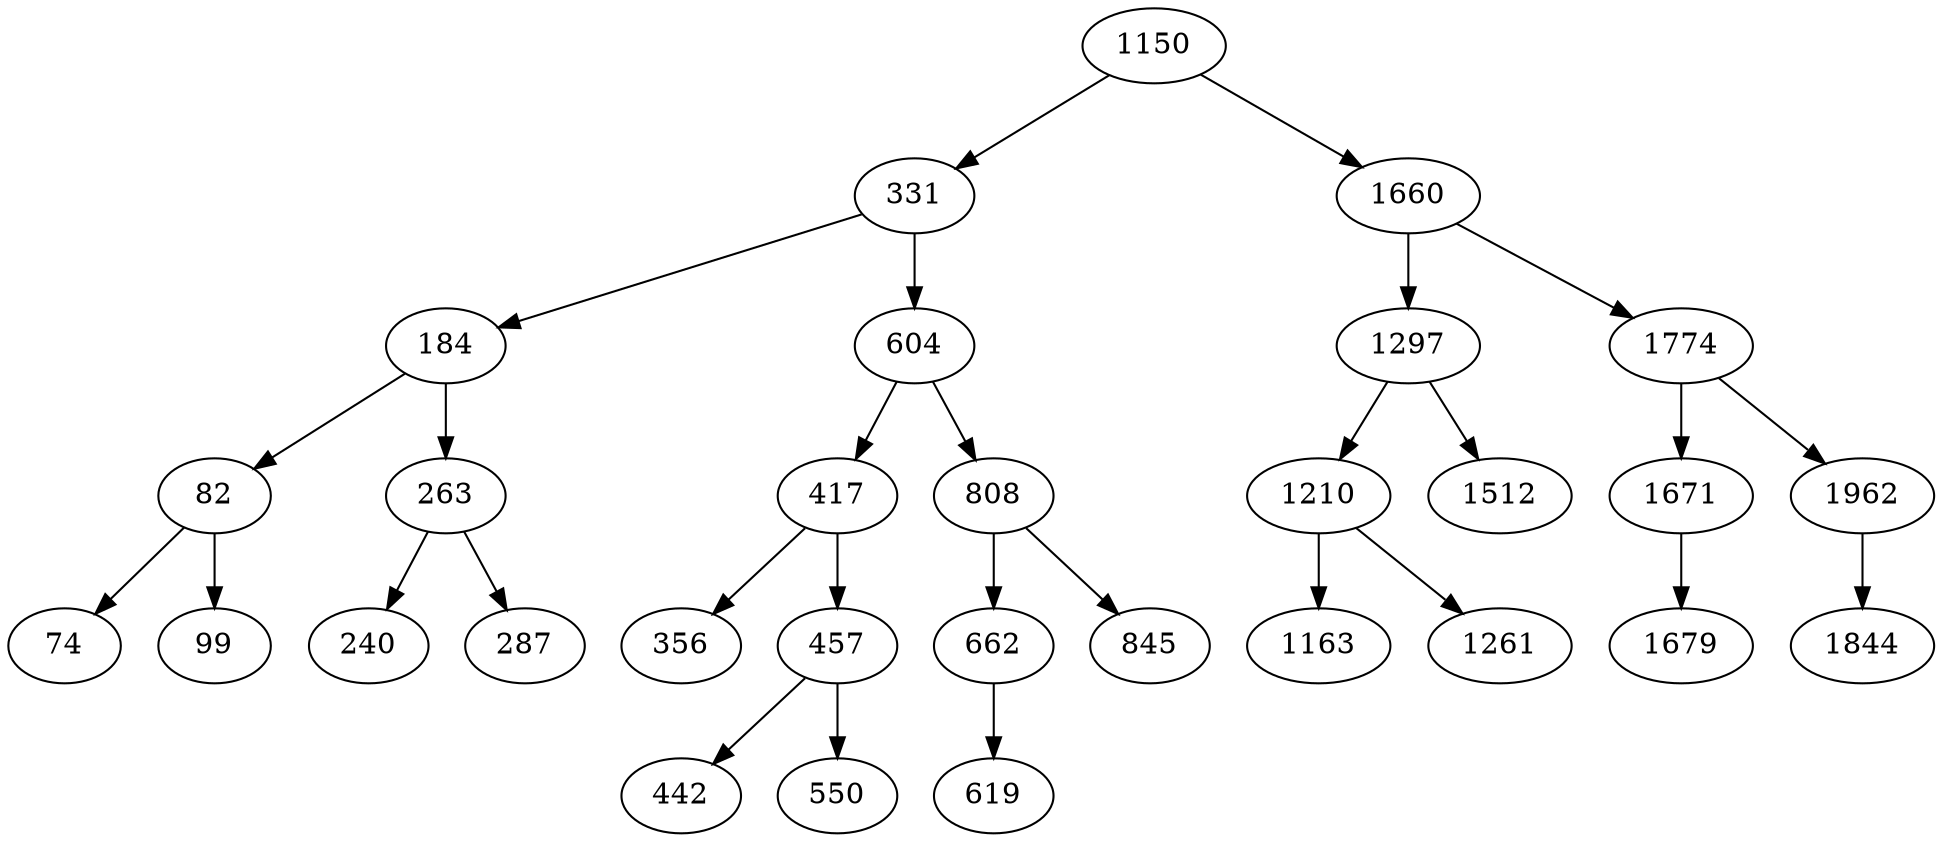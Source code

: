 digraph AVLBaum
{
1150 -> 331;
1150 -> 1660;
331 -> 184;
331 -> 604;
184 -> 82;
184 -> 263;
82 -> 74;
82 -> 99;
263 -> 240;
263 -> 287;
604 -> 417;
604 -> 808;
417 -> 356;
417 -> 457;
457 -> 442;
457 -> 550;
808 -> 662;
808 -> 845;
662 -> 619;
1660 -> 1297;
1660 -> 1774;
1297 -> 1210;
1297 -> 1512;
1210 -> 1163;
1210 -> 1261;
1774 -> 1671;
1774 -> 1962;
1671 -> 1679;
1962 -> 1844;
}
